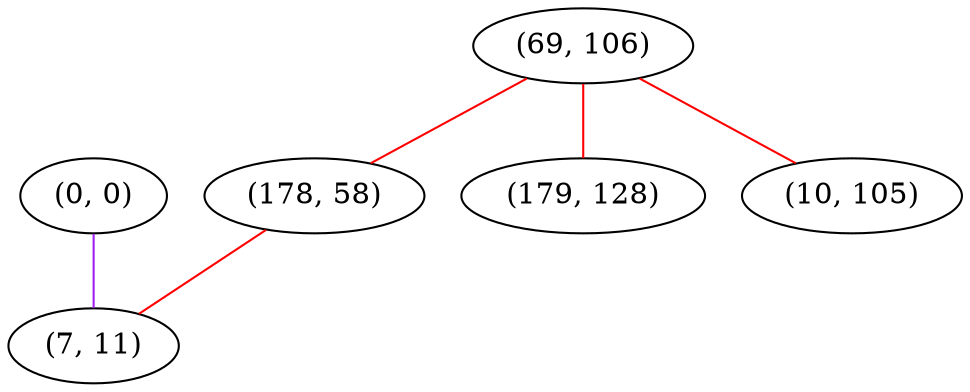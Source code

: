graph "" {
"(0, 0)";
"(69, 106)";
"(178, 58)";
"(179, 128)";
"(7, 11)";
"(10, 105)";
"(0, 0)" -- "(7, 11)"  [color=purple, key=0, weight=4];
"(69, 106)" -- "(179, 128)"  [color=red, key=0, weight=1];
"(69, 106)" -- "(10, 105)"  [color=red, key=0, weight=1];
"(69, 106)" -- "(178, 58)"  [color=red, key=0, weight=1];
"(178, 58)" -- "(7, 11)"  [color=red, key=0, weight=1];
}
